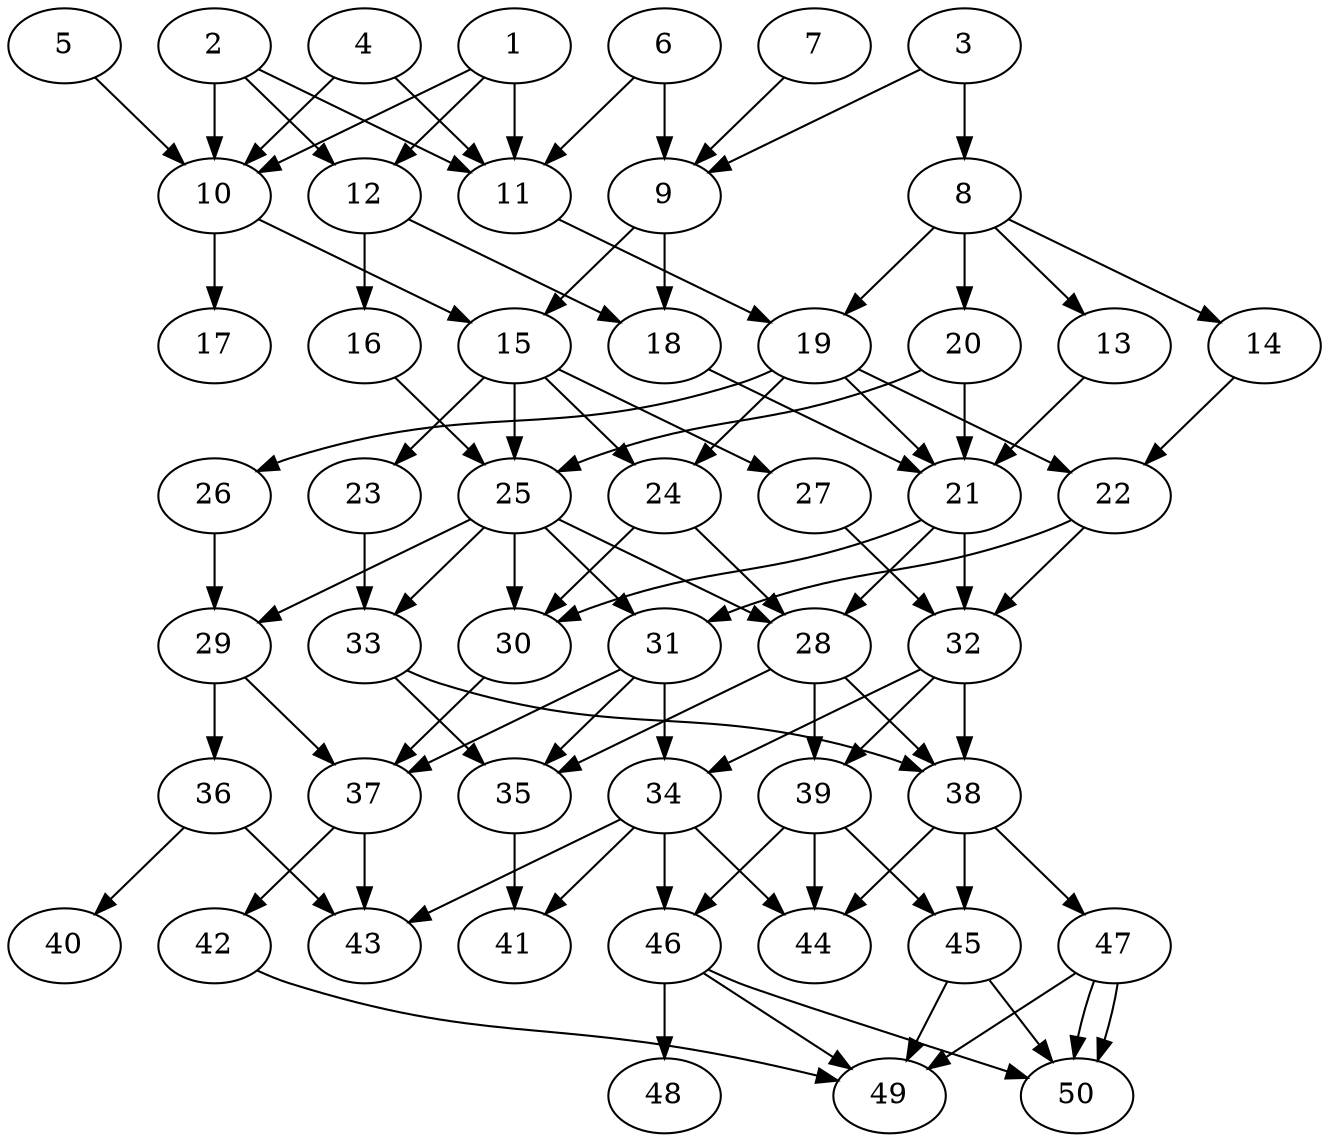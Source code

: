 // DAG automatically generated by daggen at Thu Oct  3 14:07:57 2019
// ./daggen --dot -n 50 --ccr 0.4 --fat 0.5 --regular 0.7 --density 0.5 --mindata 5242880 --maxdata 52428800 
digraph G {
  1 [size="85744640", alpha="0.16", expect_size="34297856"] 
  1 -> 10 [size ="34297856"]
  1 -> 11 [size ="34297856"]
  1 -> 12 [size ="34297856"]
  2 [size="87577600", alpha="0.17", expect_size="35031040"] 
  2 -> 10 [size ="35031040"]
  2 -> 11 [size ="35031040"]
  2 -> 12 [size ="35031040"]
  3 [size="44149760", alpha="0.12", expect_size="17659904"] 
  3 -> 8 [size ="17659904"]
  3 -> 9 [size ="17659904"]
  4 [size="126883840", alpha="0.01", expect_size="50753536"] 
  4 -> 10 [size ="50753536"]
  4 -> 11 [size ="50753536"]
  5 [size="33308160", alpha="0.14", expect_size="13323264"] 
  5 -> 10 [size ="13323264"]
  6 [size="70369280", alpha="0.04", expect_size="28147712"] 
  6 -> 9 [size ="28147712"]
  6 -> 11 [size ="28147712"]
  7 [size="36930560", alpha="0.07", expect_size="14772224"] 
  7 -> 9 [size ="14772224"]
  8 [size="126120960", alpha="0.18", expect_size="50448384"] 
  8 -> 13 [size ="50448384"]
  8 -> 14 [size ="50448384"]
  8 -> 19 [size ="50448384"]
  8 -> 20 [size ="50448384"]
  9 [size="17344000", alpha="0.10", expect_size="6937600"] 
  9 -> 15 [size ="6937600"]
  9 -> 18 [size ="6937600"]
  10 [size="55825920", alpha="0.09", expect_size="22330368"] 
  10 -> 15 [size ="22330368"]
  10 -> 17 [size ="22330368"]
  11 [size="129172480", alpha="0.04", expect_size="51668992"] 
  11 -> 19 [size ="51668992"]
  12 [size="108185600", alpha="0.04", expect_size="43274240"] 
  12 -> 16 [size ="43274240"]
  12 -> 18 [size ="43274240"]
  13 [size="88872960", alpha="0.04", expect_size="35549184"] 
  13 -> 21 [size ="35549184"]
  14 [size="39902720", alpha="0.16", expect_size="15961088"] 
  14 -> 22 [size ="15961088"]
  15 [size="43092480", alpha="0.12", expect_size="17236992"] 
  15 -> 23 [size ="17236992"]
  15 -> 24 [size ="17236992"]
  15 -> 25 [size ="17236992"]
  15 -> 27 [size ="17236992"]
  16 [size="124851200", alpha="0.15", expect_size="49940480"] 
  16 -> 25 [size ="49940480"]
  17 [size="29022720", alpha="0.17", expect_size="11609088"] 
  18 [size="71009280", alpha="0.08", expect_size="28403712"] 
  18 -> 21 [size ="28403712"]
  19 [size="57356800", alpha="0.18", expect_size="22942720"] 
  19 -> 21 [size ="22942720"]
  19 -> 22 [size ="22942720"]
  19 -> 24 [size ="22942720"]
  19 -> 26 [size ="22942720"]
  20 [size="117442560", alpha="0.16", expect_size="46977024"] 
  20 -> 21 [size ="46977024"]
  20 -> 25 [size ="46977024"]
  21 [size="50508800", alpha="0.07", expect_size="20203520"] 
  21 -> 28 [size ="20203520"]
  21 -> 30 [size ="20203520"]
  21 -> 32 [size ="20203520"]
  22 [size="73139200", alpha="0.10", expect_size="29255680"] 
  22 -> 31 [size ="29255680"]
  22 -> 32 [size ="29255680"]
  23 [size="94615040", alpha="0.18", expect_size="37846016"] 
  23 -> 33 [size ="37846016"]
  24 [size="115778560", alpha="0.05", expect_size="46311424"] 
  24 -> 28 [size ="46311424"]
  24 -> 30 [size ="46311424"]
  25 [size="92354560", alpha="0.16", expect_size="36941824"] 
  25 -> 28 [size ="36941824"]
  25 -> 29 [size ="36941824"]
  25 -> 30 [size ="36941824"]
  25 -> 31 [size ="36941824"]
  25 -> 33 [size ="36941824"]
  26 [size="42769920", alpha="0.17", expect_size="17107968"] 
  26 -> 29 [size ="17107968"]
  27 [size="15165440", alpha="0.02", expect_size="6066176"] 
  27 -> 32 [size ="6066176"]
  28 [size="117583360", alpha="0.06", expect_size="47033344"] 
  28 -> 35 [size ="47033344"]
  28 -> 38 [size ="47033344"]
  28 -> 39 [size ="47033344"]
  29 [size="48445440", alpha="0.10", expect_size="19378176"] 
  29 -> 36 [size ="19378176"]
  29 -> 37 [size ="19378176"]
  30 [size="37255680", alpha="0.02", expect_size="14902272"] 
  30 -> 37 [size ="14902272"]
  31 [size="14581760", alpha="0.14", expect_size="5832704"] 
  31 -> 34 [size ="5832704"]
  31 -> 35 [size ="5832704"]
  31 -> 37 [size ="5832704"]
  32 [size="53063680", alpha="0.01", expect_size="21225472"] 
  32 -> 34 [size ="21225472"]
  32 -> 38 [size ="21225472"]
  32 -> 39 [size ="21225472"]
  33 [size="109209600", alpha="0.02", expect_size="43683840"] 
  33 -> 35 [size ="43683840"]
  33 -> 38 [size ="43683840"]
  34 [size="96099840", alpha="0.07", expect_size="38439936"] 
  34 -> 41 [size ="38439936"]
  34 -> 43 [size ="38439936"]
  34 -> 44 [size ="38439936"]
  34 -> 46 [size ="38439936"]
  35 [size="127508480", alpha="0.17", expect_size="51003392"] 
  35 -> 41 [size ="51003392"]
  36 [size="105679360", alpha="0.06", expect_size="42271744"] 
  36 -> 40 [size ="42271744"]
  36 -> 43 [size ="42271744"]
  37 [size="87866880", alpha="0.18", expect_size="35146752"] 
  37 -> 42 [size ="35146752"]
  37 -> 43 [size ="35146752"]
  38 [size="97902080", alpha="0.19", expect_size="39160832"] 
  38 -> 44 [size ="39160832"]
  38 -> 45 [size ="39160832"]
  38 -> 47 [size ="39160832"]
  39 [size="130831360", alpha="0.08", expect_size="52332544"] 
  39 -> 44 [size ="52332544"]
  39 -> 45 [size ="52332544"]
  39 -> 46 [size ="52332544"]
  40 [size="72929280", alpha="0.15", expect_size="29171712"] 
  41 [size="84881920", alpha="0.08", expect_size="33952768"] 
  42 [size="46824960", alpha="0.11", expect_size="18729984"] 
  42 -> 49 [size ="18729984"]
  43 [size="53839360", alpha="0.09", expect_size="21535744"] 
  44 [size="63726080", alpha="0.03", expect_size="25490432"] 
  45 [size="103285760", alpha="0.11", expect_size="41314304"] 
  45 -> 49 [size ="41314304"]
  45 -> 50 [size ="41314304"]
  46 [size="84538880", alpha="0.04", expect_size="33815552"] 
  46 -> 48 [size ="33815552"]
  46 -> 49 [size ="33815552"]
  46 -> 50 [size ="33815552"]
  47 [size="119226880", alpha="0.17", expect_size="47690752"] 
  47 -> 49 [size ="47690752"]
  47 -> 50 [size ="47690752"]
  47 -> 50 [size ="47690752"]
  48 [size="105303040", alpha="0.08", expect_size="42121216"] 
  49 [size="100669440", alpha="0.05", expect_size="40267776"] 
  50 [size="31613440", alpha="0.07", expect_size="12645376"] 
}
